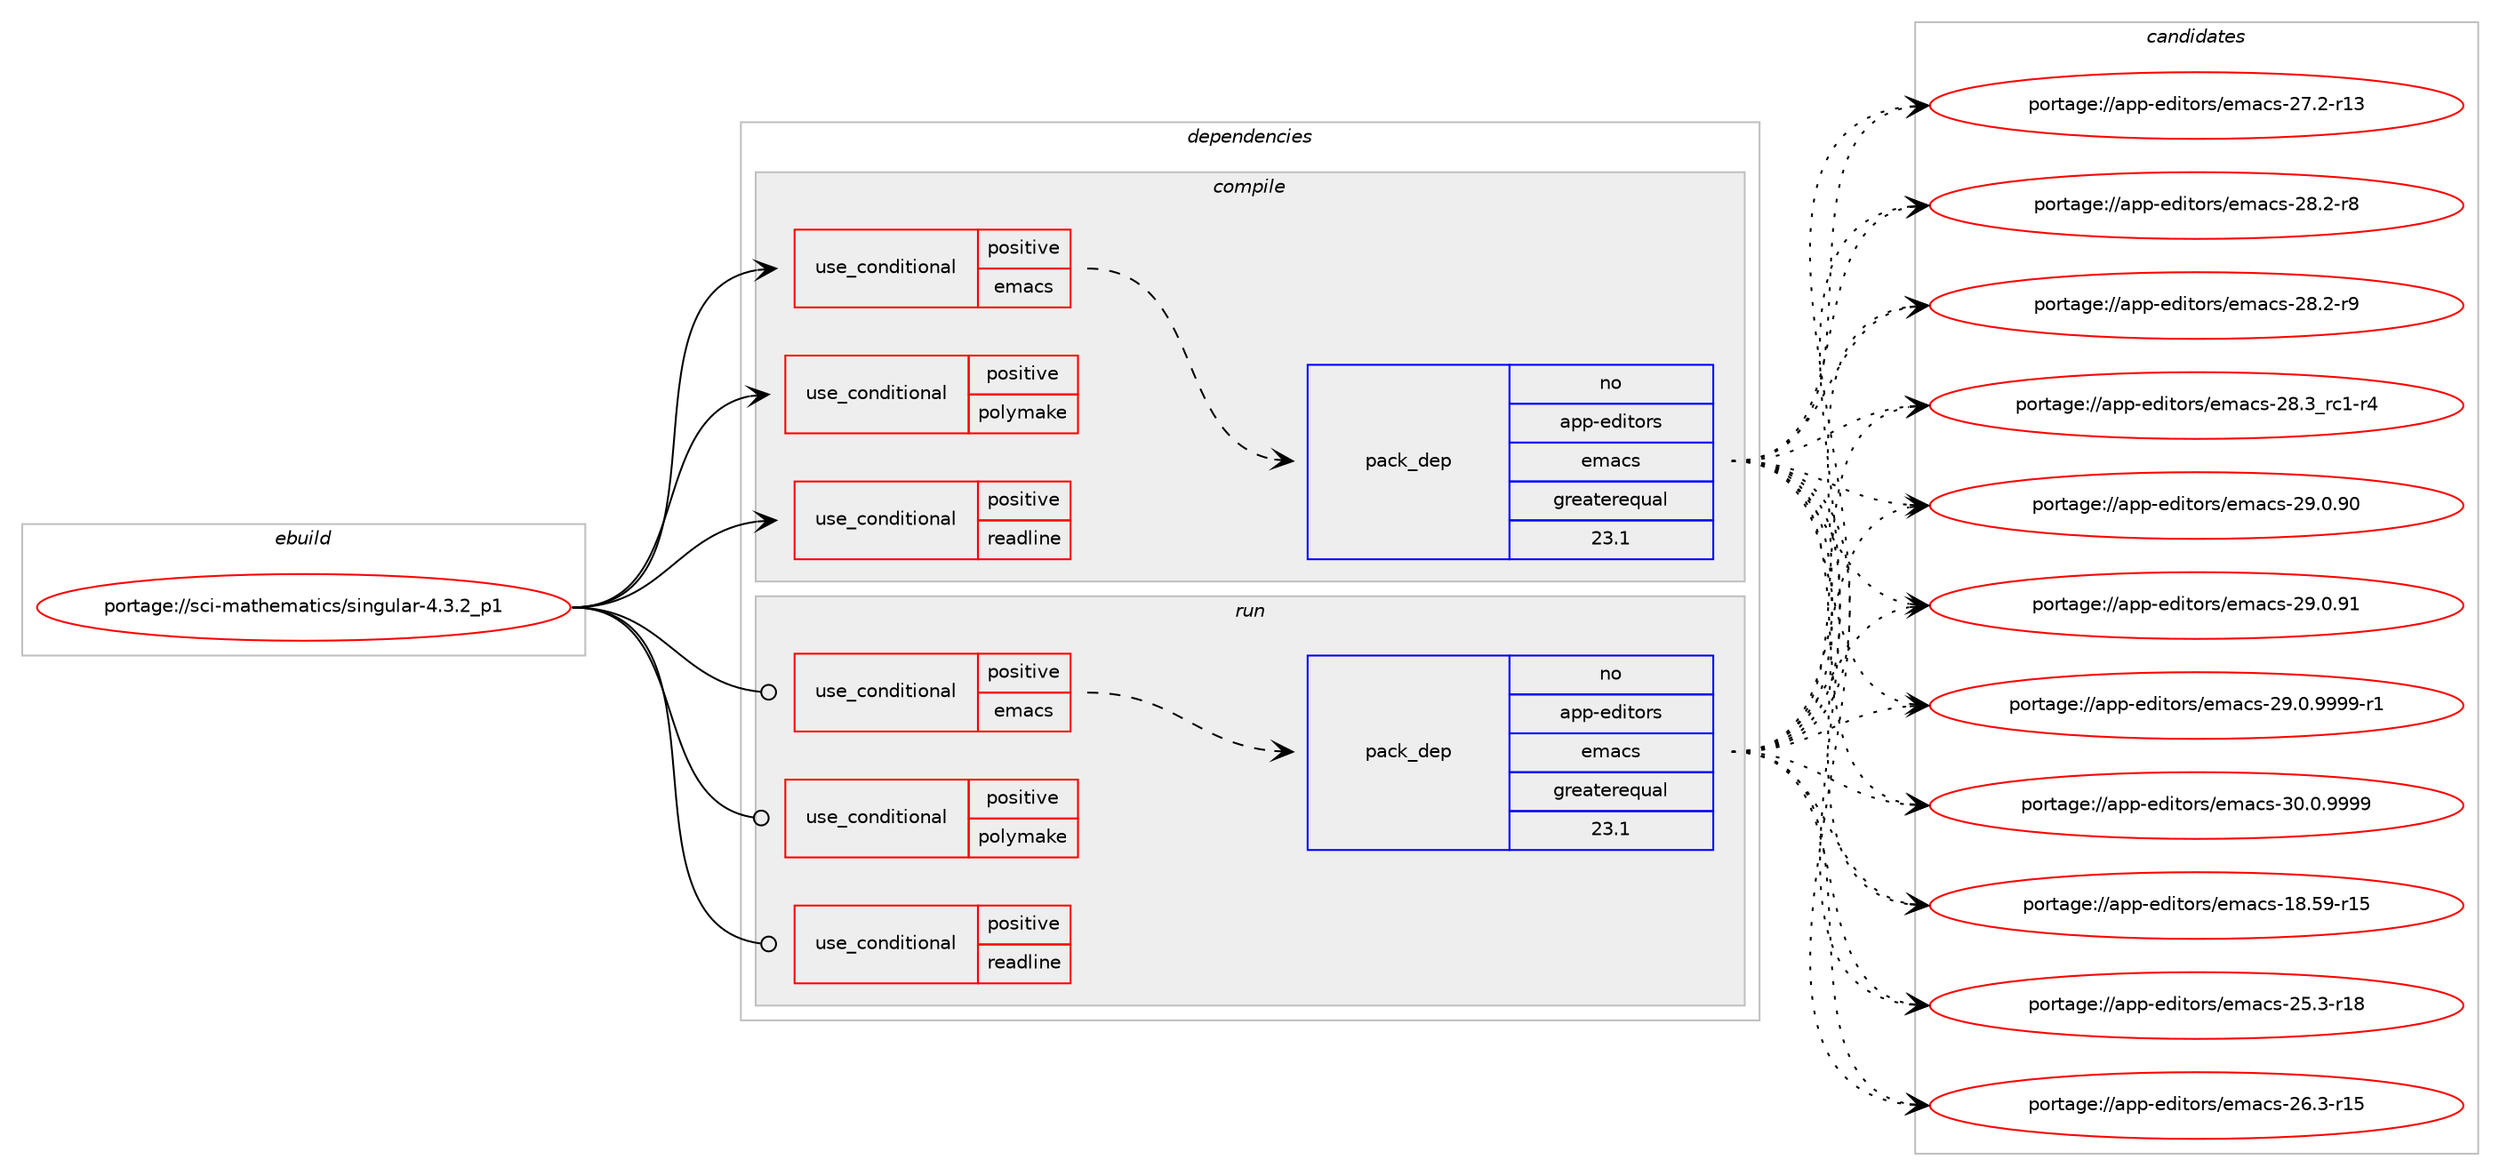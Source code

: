 digraph prolog {

# *************
# Graph options
# *************

newrank=true;
concentrate=true;
compound=true;
graph [rankdir=LR,fontname=Helvetica,fontsize=10,ranksep=1.5];#, ranksep=2.5, nodesep=0.2];
edge  [arrowhead=vee];
node  [fontname=Helvetica,fontsize=10];

# **********
# The ebuild
# **********

subgraph cluster_leftcol {
color=gray;
rank=same;
label=<<i>ebuild</i>>;
id [label="portage://sci-mathematics/singular-4.3.2_p1", color=red, width=4, href="../sci-mathematics/singular-4.3.2_p1.svg"];
}

# ****************
# The dependencies
# ****************

subgraph cluster_midcol {
color=gray;
label=<<i>dependencies</i>>;
subgraph cluster_compile {
fillcolor="#eeeeee";
style=filled;
label=<<i>compile</i>>;
subgraph cond96 {
dependency225 [label=<<TABLE BORDER="0" CELLBORDER="1" CELLSPACING="0" CELLPADDING="4"><TR><TD ROWSPAN="3" CELLPADDING="10">use_conditional</TD></TR><TR><TD>positive</TD></TR><TR><TD>emacs</TD></TR></TABLE>>, shape=none, color=red];
subgraph pack122 {
dependency226 [label=<<TABLE BORDER="0" CELLBORDER="1" CELLSPACING="0" CELLPADDING="4" WIDTH="220"><TR><TD ROWSPAN="6" CELLPADDING="30">pack_dep</TD></TR><TR><TD WIDTH="110">no</TD></TR><TR><TD>app-editors</TD></TR><TR><TD>emacs</TD></TR><TR><TD>greaterequal</TD></TR><TR><TD>23.1</TD></TR></TABLE>>, shape=none, color=blue];
}
dependency225:e -> dependency226:w [weight=20,style="dashed",arrowhead="vee"];
}
id:e -> dependency225:w [weight=20,style="solid",arrowhead="vee"];
subgraph cond97 {
dependency227 [label=<<TABLE BORDER="0" CELLBORDER="1" CELLSPACING="0" CELLPADDING="4"><TR><TD ROWSPAN="3" CELLPADDING="10">use_conditional</TD></TR><TR><TD>positive</TD></TR><TR><TD>polymake</TD></TR></TABLE>>, shape=none, color=red];
# *** BEGIN UNKNOWN DEPENDENCY TYPE (TODO) ***
# dependency227 -> package_dependency(portage://sci-mathematics/singular-4.3.2_p1,install,no,sci-mathematics,polymake,none,[,,],[],[])
# *** END UNKNOWN DEPENDENCY TYPE (TODO) ***

}
id:e -> dependency227:w [weight=20,style="solid",arrowhead="vee"];
subgraph cond98 {
dependency228 [label=<<TABLE BORDER="0" CELLBORDER="1" CELLSPACING="0" CELLPADDING="4"><TR><TD ROWSPAN="3" CELLPADDING="10">use_conditional</TD></TR><TR><TD>positive</TD></TR><TR><TD>readline</TD></TR></TABLE>>, shape=none, color=red];
# *** BEGIN UNKNOWN DEPENDENCY TYPE (TODO) ***
# dependency228 -> package_dependency(portage://sci-mathematics/singular-4.3.2_p1,install,no,sys-libs,readline,none,[,,],[],[])
# *** END UNKNOWN DEPENDENCY TYPE (TODO) ***

}
id:e -> dependency228:w [weight=20,style="solid",arrowhead="vee"];
# *** BEGIN UNKNOWN DEPENDENCY TYPE (TODO) ***
# id -> package_dependency(portage://sci-mathematics/singular-4.3.2_p1,install,no,dev-lang,perl,none,[,,],[],[])
# *** END UNKNOWN DEPENDENCY TYPE (TODO) ***

# *** BEGIN UNKNOWN DEPENDENCY TYPE (TODO) ***
# id -> package_dependency(portage://sci-mathematics/singular-4.3.2_p1,install,no,dev-libs,gmp,none,[,,],[slot(0)],[])
# *** END UNKNOWN DEPENDENCY TYPE (TODO) ***

# *** BEGIN UNKNOWN DEPENDENCY TYPE (TODO) ***
# id -> package_dependency(portage://sci-mathematics/singular-4.3.2_p1,install,no,dev-libs,ntl,none,[,,],any_same_slot,[])
# *** END UNKNOWN DEPENDENCY TYPE (TODO) ***

# *** BEGIN UNKNOWN DEPENDENCY TYPE (TODO) ***
# id -> package_dependency(portage://sci-mathematics/singular-4.3.2_p1,install,no,sci-libs,cddlib,none,[,,],[],[])
# *** END UNKNOWN DEPENDENCY TYPE (TODO) ***

# *** BEGIN UNKNOWN DEPENDENCY TYPE (TODO) ***
# id -> package_dependency(portage://sci-mathematics/singular-4.3.2_p1,install,no,sci-mathematics,flint,none,[,,],[],[])
# *** END UNKNOWN DEPENDENCY TYPE (TODO) ***

# *** BEGIN UNKNOWN DEPENDENCY TYPE (TODO) ***
# id -> package_dependency(portage://sci-mathematics/singular-4.3.2_p1,install,no,sys-apps,texinfo,none,[,,],[],[])
# *** END UNKNOWN DEPENDENCY TYPE (TODO) ***

}
subgraph cluster_compileandrun {
fillcolor="#eeeeee";
style=filled;
label=<<i>compile and run</i>>;
}
subgraph cluster_run {
fillcolor="#eeeeee";
style=filled;
label=<<i>run</i>>;
subgraph cond99 {
dependency229 [label=<<TABLE BORDER="0" CELLBORDER="1" CELLSPACING="0" CELLPADDING="4"><TR><TD ROWSPAN="3" CELLPADDING="10">use_conditional</TD></TR><TR><TD>positive</TD></TR><TR><TD>emacs</TD></TR></TABLE>>, shape=none, color=red];
subgraph pack123 {
dependency230 [label=<<TABLE BORDER="0" CELLBORDER="1" CELLSPACING="0" CELLPADDING="4" WIDTH="220"><TR><TD ROWSPAN="6" CELLPADDING="30">pack_dep</TD></TR><TR><TD WIDTH="110">no</TD></TR><TR><TD>app-editors</TD></TR><TR><TD>emacs</TD></TR><TR><TD>greaterequal</TD></TR><TR><TD>23.1</TD></TR></TABLE>>, shape=none, color=blue];
}
dependency229:e -> dependency230:w [weight=20,style="dashed",arrowhead="vee"];
}
id:e -> dependency229:w [weight=20,style="solid",arrowhead="odot"];
subgraph cond100 {
dependency231 [label=<<TABLE BORDER="0" CELLBORDER="1" CELLSPACING="0" CELLPADDING="4"><TR><TD ROWSPAN="3" CELLPADDING="10">use_conditional</TD></TR><TR><TD>positive</TD></TR><TR><TD>polymake</TD></TR></TABLE>>, shape=none, color=red];
# *** BEGIN UNKNOWN DEPENDENCY TYPE (TODO) ***
# dependency231 -> package_dependency(portage://sci-mathematics/singular-4.3.2_p1,run,no,sci-mathematics,polymake,none,[,,],[],[])
# *** END UNKNOWN DEPENDENCY TYPE (TODO) ***

}
id:e -> dependency231:w [weight=20,style="solid",arrowhead="odot"];
subgraph cond101 {
dependency232 [label=<<TABLE BORDER="0" CELLBORDER="1" CELLSPACING="0" CELLPADDING="4"><TR><TD ROWSPAN="3" CELLPADDING="10">use_conditional</TD></TR><TR><TD>positive</TD></TR><TR><TD>readline</TD></TR></TABLE>>, shape=none, color=red];
# *** BEGIN UNKNOWN DEPENDENCY TYPE (TODO) ***
# dependency232 -> package_dependency(portage://sci-mathematics/singular-4.3.2_p1,run,no,sys-libs,readline,none,[,,],[],[])
# *** END UNKNOWN DEPENDENCY TYPE (TODO) ***

}
id:e -> dependency232:w [weight=20,style="solid",arrowhead="odot"];
# *** BEGIN UNKNOWN DEPENDENCY TYPE (TODO) ***
# id -> package_dependency(portage://sci-mathematics/singular-4.3.2_p1,run,no,dev-lang,perl,none,[,,],[],[])
# *** END UNKNOWN DEPENDENCY TYPE (TODO) ***

# *** BEGIN UNKNOWN DEPENDENCY TYPE (TODO) ***
# id -> package_dependency(portage://sci-mathematics/singular-4.3.2_p1,run,no,dev-libs,gmp,none,[,,],[slot(0)],[])
# *** END UNKNOWN DEPENDENCY TYPE (TODO) ***

# *** BEGIN UNKNOWN DEPENDENCY TYPE (TODO) ***
# id -> package_dependency(portage://sci-mathematics/singular-4.3.2_p1,run,no,dev-libs,ntl,none,[,,],any_same_slot,[])
# *** END UNKNOWN DEPENDENCY TYPE (TODO) ***

# *** BEGIN UNKNOWN DEPENDENCY TYPE (TODO) ***
# id -> package_dependency(portage://sci-mathematics/singular-4.3.2_p1,run,no,sci-libs,cddlib,none,[,,],[],[])
# *** END UNKNOWN DEPENDENCY TYPE (TODO) ***

# *** BEGIN UNKNOWN DEPENDENCY TYPE (TODO) ***
# id -> package_dependency(portage://sci-mathematics/singular-4.3.2_p1,run,no,sci-mathematics,flint,none,[,,],[],[])
# *** END UNKNOWN DEPENDENCY TYPE (TODO) ***

# *** BEGIN UNKNOWN DEPENDENCY TYPE (TODO) ***
# id -> package_dependency(portage://sci-mathematics/singular-4.3.2_p1,run,no,sys-apps,texinfo,none,[,,],[],[])
# *** END UNKNOWN DEPENDENCY TYPE (TODO) ***

}
}

# **************
# The candidates
# **************

subgraph cluster_choices {
rank=same;
color=gray;
label=<<i>candidates</i>>;

subgraph choice122 {
color=black;
nodesep=1;
choice9711211245101100105116111114115471011099799115454956465357451144953 [label="portage://app-editors/emacs-18.59-r15", color=red, width=4,href="../app-editors/emacs-18.59-r15.svg"];
choice97112112451011001051161111141154710110997991154550534651451144956 [label="portage://app-editors/emacs-25.3-r18", color=red, width=4,href="../app-editors/emacs-25.3-r18.svg"];
choice97112112451011001051161111141154710110997991154550544651451144953 [label="portage://app-editors/emacs-26.3-r15", color=red, width=4,href="../app-editors/emacs-26.3-r15.svg"];
choice97112112451011001051161111141154710110997991154550554650451144951 [label="portage://app-editors/emacs-27.2-r13", color=red, width=4,href="../app-editors/emacs-27.2-r13.svg"];
choice971121124510110010511611111411547101109979911545505646504511456 [label="portage://app-editors/emacs-28.2-r8", color=red, width=4,href="../app-editors/emacs-28.2-r8.svg"];
choice971121124510110010511611111411547101109979911545505646504511457 [label="portage://app-editors/emacs-28.2-r9", color=red, width=4,href="../app-editors/emacs-28.2-r9.svg"];
choice971121124510110010511611111411547101109979911545505646519511499494511452 [label="portage://app-editors/emacs-28.3_rc1-r4", color=red, width=4,href="../app-editors/emacs-28.3_rc1-r4.svg"];
choice97112112451011001051161111141154710110997991154550574648465748 [label="portage://app-editors/emacs-29.0.90", color=red, width=4,href="../app-editors/emacs-29.0.90.svg"];
choice97112112451011001051161111141154710110997991154550574648465749 [label="portage://app-editors/emacs-29.0.91", color=red, width=4,href="../app-editors/emacs-29.0.91.svg"];
choice9711211245101100105116111114115471011099799115455057464846575757574511449 [label="portage://app-editors/emacs-29.0.9999-r1", color=red, width=4,href="../app-editors/emacs-29.0.9999-r1.svg"];
choice971121124510110010511611111411547101109979911545514846484657575757 [label="portage://app-editors/emacs-30.0.9999", color=red, width=4,href="../app-editors/emacs-30.0.9999.svg"];
dependency226:e -> choice9711211245101100105116111114115471011099799115454956465357451144953:w [style=dotted,weight="100"];
dependency226:e -> choice97112112451011001051161111141154710110997991154550534651451144956:w [style=dotted,weight="100"];
dependency226:e -> choice97112112451011001051161111141154710110997991154550544651451144953:w [style=dotted,weight="100"];
dependency226:e -> choice97112112451011001051161111141154710110997991154550554650451144951:w [style=dotted,weight="100"];
dependency226:e -> choice971121124510110010511611111411547101109979911545505646504511456:w [style=dotted,weight="100"];
dependency226:e -> choice971121124510110010511611111411547101109979911545505646504511457:w [style=dotted,weight="100"];
dependency226:e -> choice971121124510110010511611111411547101109979911545505646519511499494511452:w [style=dotted,weight="100"];
dependency226:e -> choice97112112451011001051161111141154710110997991154550574648465748:w [style=dotted,weight="100"];
dependency226:e -> choice97112112451011001051161111141154710110997991154550574648465749:w [style=dotted,weight="100"];
dependency226:e -> choice9711211245101100105116111114115471011099799115455057464846575757574511449:w [style=dotted,weight="100"];
dependency226:e -> choice971121124510110010511611111411547101109979911545514846484657575757:w [style=dotted,weight="100"];
}
subgraph choice123 {
color=black;
nodesep=1;
choice9711211245101100105116111114115471011099799115454956465357451144953 [label="portage://app-editors/emacs-18.59-r15", color=red, width=4,href="../app-editors/emacs-18.59-r15.svg"];
choice97112112451011001051161111141154710110997991154550534651451144956 [label="portage://app-editors/emacs-25.3-r18", color=red, width=4,href="../app-editors/emacs-25.3-r18.svg"];
choice97112112451011001051161111141154710110997991154550544651451144953 [label="portage://app-editors/emacs-26.3-r15", color=red, width=4,href="../app-editors/emacs-26.3-r15.svg"];
choice97112112451011001051161111141154710110997991154550554650451144951 [label="portage://app-editors/emacs-27.2-r13", color=red, width=4,href="../app-editors/emacs-27.2-r13.svg"];
choice971121124510110010511611111411547101109979911545505646504511456 [label="portage://app-editors/emacs-28.2-r8", color=red, width=4,href="../app-editors/emacs-28.2-r8.svg"];
choice971121124510110010511611111411547101109979911545505646504511457 [label="portage://app-editors/emacs-28.2-r9", color=red, width=4,href="../app-editors/emacs-28.2-r9.svg"];
choice971121124510110010511611111411547101109979911545505646519511499494511452 [label="portage://app-editors/emacs-28.3_rc1-r4", color=red, width=4,href="../app-editors/emacs-28.3_rc1-r4.svg"];
choice97112112451011001051161111141154710110997991154550574648465748 [label="portage://app-editors/emacs-29.0.90", color=red, width=4,href="../app-editors/emacs-29.0.90.svg"];
choice97112112451011001051161111141154710110997991154550574648465749 [label="portage://app-editors/emacs-29.0.91", color=red, width=4,href="../app-editors/emacs-29.0.91.svg"];
choice9711211245101100105116111114115471011099799115455057464846575757574511449 [label="portage://app-editors/emacs-29.0.9999-r1", color=red, width=4,href="../app-editors/emacs-29.0.9999-r1.svg"];
choice971121124510110010511611111411547101109979911545514846484657575757 [label="portage://app-editors/emacs-30.0.9999", color=red, width=4,href="../app-editors/emacs-30.0.9999.svg"];
dependency230:e -> choice9711211245101100105116111114115471011099799115454956465357451144953:w [style=dotted,weight="100"];
dependency230:e -> choice97112112451011001051161111141154710110997991154550534651451144956:w [style=dotted,weight="100"];
dependency230:e -> choice97112112451011001051161111141154710110997991154550544651451144953:w [style=dotted,weight="100"];
dependency230:e -> choice97112112451011001051161111141154710110997991154550554650451144951:w [style=dotted,weight="100"];
dependency230:e -> choice971121124510110010511611111411547101109979911545505646504511456:w [style=dotted,weight="100"];
dependency230:e -> choice971121124510110010511611111411547101109979911545505646504511457:w [style=dotted,weight="100"];
dependency230:e -> choice971121124510110010511611111411547101109979911545505646519511499494511452:w [style=dotted,weight="100"];
dependency230:e -> choice97112112451011001051161111141154710110997991154550574648465748:w [style=dotted,weight="100"];
dependency230:e -> choice97112112451011001051161111141154710110997991154550574648465749:w [style=dotted,weight="100"];
dependency230:e -> choice9711211245101100105116111114115471011099799115455057464846575757574511449:w [style=dotted,weight="100"];
dependency230:e -> choice971121124510110010511611111411547101109979911545514846484657575757:w [style=dotted,weight="100"];
}
}

}

